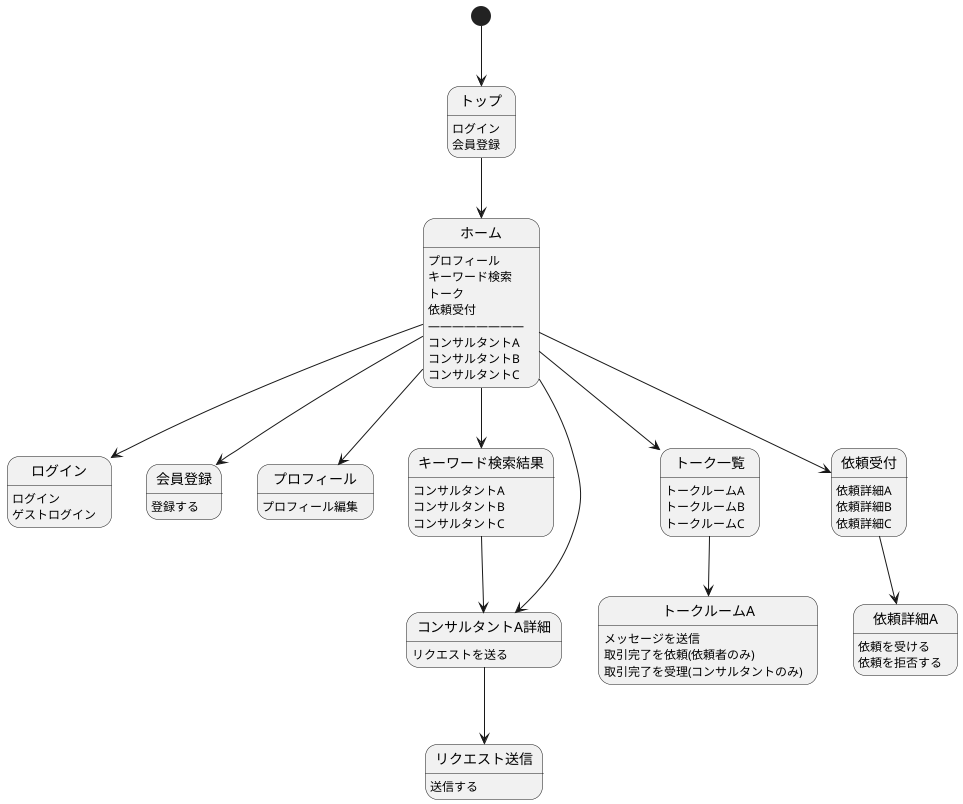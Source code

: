 @startuml

[*] --> トップ
トップ : ログイン
トップ : 会員登録

トップ --> ホーム

ホーム : プロフィール
ホーム : キーワード検索
ホーム : トーク
ホーム : 依頼受付
ホーム : ――――――――
ホーム : コンサルタントA
ホーム : コンサルタントB
ホーム : コンサルタントC
ホーム --> ログイン
ホーム --> 会員登録
ホーム --> プロフィール
ホーム --> キーワード検索結果
ホーム --> トーク一覧
ホーム --> 依頼受付
ホーム --> コンサルタントA詳細

ログイン : ログイン
ログイン : ゲストログイン

会員登録 : 登録する

プロフィール : プロフィール編集

キーワード検索結果: コンサルタントA
キーワード検索結果: コンサルタントB
キーワード検索結果: コンサルタントC
キーワード検索結果 --> コンサルタントA詳細

コンサルタントA詳細 : リクエストを送る
コンサルタントA詳細 --> リクエスト送信

リクエスト送信 : 送信する

トーク一覧 :トークルームA
トーク一覧 :トークルームB
トーク一覧 :トークルームC
トーク一覧 --> トークルームA

トークルームA : メッセージを送信
トークルームA : 取引完了を依頼(依頼者のみ)
トークルームA : 取引完了を受理(コンサルタントのみ)

依頼受付 : 依頼詳細A
依頼受付 : 依頼詳細B
依頼受付 : 依頼詳細C
依頼受付 --> 依頼詳細A

依頼詳細A : 依頼を受ける
依頼詳細A : 依頼を拒否する

@enduml
